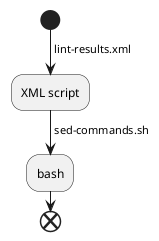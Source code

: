 @startuml

skinparam monochrome true

start
-> lint-results.xml;
:XML script;
-> sed-commands.sh;
:bash;
end

@enduml
